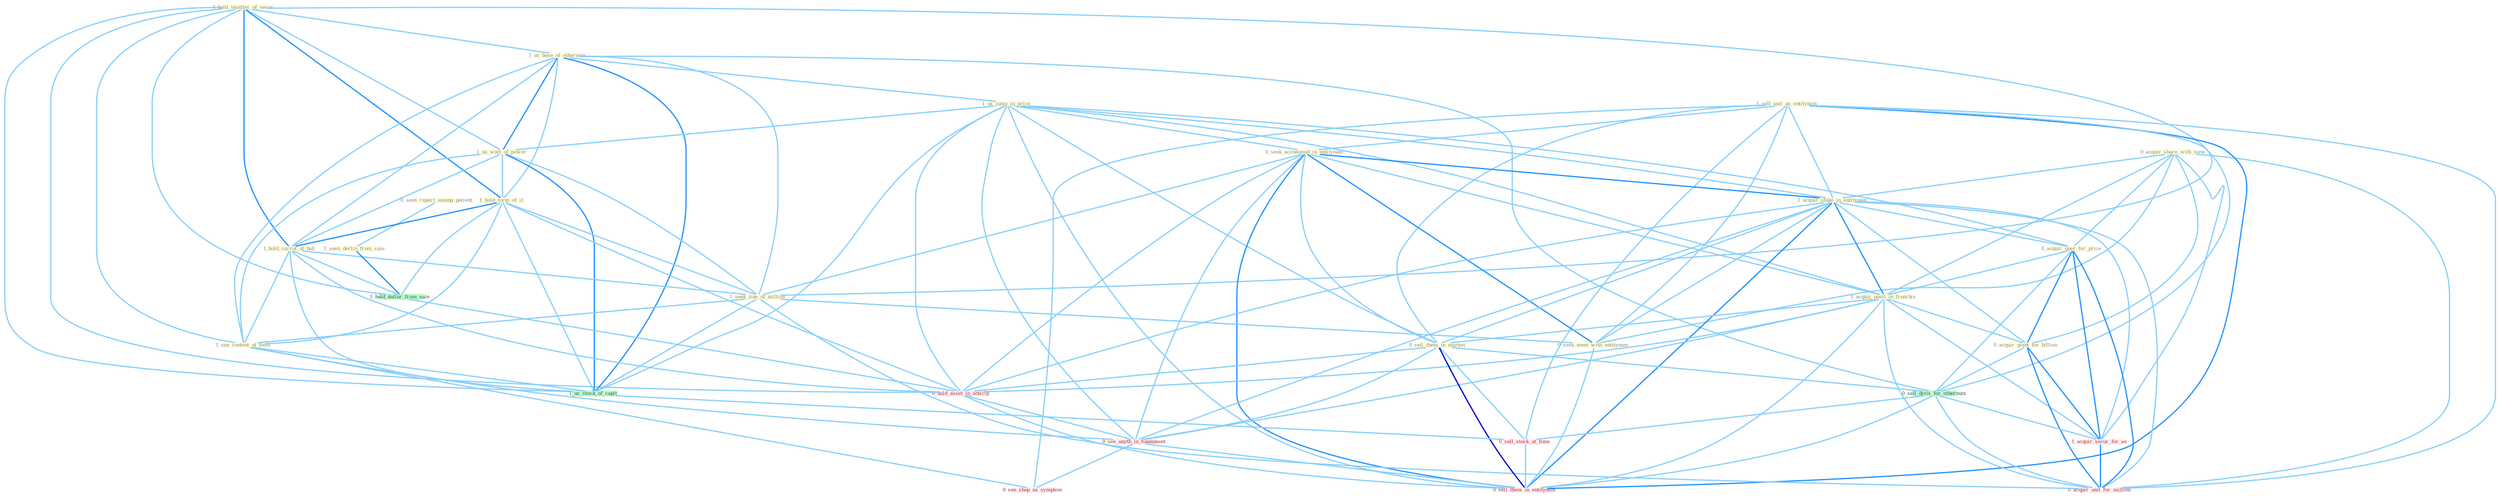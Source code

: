 Graph G{ 
    node
    [shape=polygon,style=filled,width=.5,height=.06,color="#BDFCC9",fixedsize=true,fontsize=4,
    fontcolor="#2f4f4f"];
    {node
    [color="#ffffe0", fontcolor="#8b7d6b"] "1_hold_smatter_of_secur " "1_us_base_of_othernum " "1_us_jump_in_price " "0_acquir_share_with_view " "1_us_watt_of_power " "0_seen_report_among_patient " "1_sell_unit_as_entitynam " "1_hold_form_of_it " "0_seek_accommod_in_entitynam " "1_acquir_stake_in_entitynam " "1_hold_carrot_of_bid " "0_acquir_oper_for_price " "1_seek_line_of_million " "1_see_content_of_field " "1_acquir_posit_in_franchis " "0_seek_meet_with_entitynam " "0_acquir_giant_for_billion " "1_seen_declin_from_sale " "0_sell_them_in_market "}
{node [color="#fff0f5", fontcolor="#b22222"] "1_acquir_secur_for_an " "0_hold_asset_in_anticip " "0_sell_stock_at_time " "0_see_anyth_in_fundament " "0_acquir_unit_for_million " "0_see_shop_as_symptom " "0_sell_them_in_entitynam "}
edge [color="#B0E2FF"];

	"1_hold_smatter_of_secur " -- "1_us_base_of_othernum " [w="1", color="#87cefa" ];
	"1_hold_smatter_of_secur " -- "1_us_watt_of_power " [w="1", color="#87cefa" ];
	"1_hold_smatter_of_secur " -- "1_hold_form_of_it " [w="2", color="#1e90ff" , len=0.8];
	"1_hold_smatter_of_secur " -- "1_hold_carrot_of_bid " [w="2", color="#1e90ff" , len=0.8];
	"1_hold_smatter_of_secur " -- "1_seek_line_of_million " [w="1", color="#87cefa" ];
	"1_hold_smatter_of_secur " -- "1_see_content_of_field " [w="1", color="#87cefa" ];
	"1_hold_smatter_of_secur " -- "1_us_stock_of_capit " [w="1", color="#87cefa" ];
	"1_hold_smatter_of_secur " -- "1_hold_dollar_from_sale " [w="1", color="#87cefa" ];
	"1_hold_smatter_of_secur " -- "0_hold_asset_in_anticip " [w="1", color="#87cefa" ];
	"1_us_base_of_othernum " -- "1_us_jump_in_price " [w="1", color="#87cefa" ];
	"1_us_base_of_othernum " -- "1_us_watt_of_power " [w="2", color="#1e90ff" , len=0.8];
	"1_us_base_of_othernum " -- "1_hold_form_of_it " [w="1", color="#87cefa" ];
	"1_us_base_of_othernum " -- "1_hold_carrot_of_bid " [w="1", color="#87cefa" ];
	"1_us_base_of_othernum " -- "1_seek_line_of_million " [w="1", color="#87cefa" ];
	"1_us_base_of_othernum " -- "1_see_content_of_field " [w="1", color="#87cefa" ];
	"1_us_base_of_othernum " -- "0_sell_divis_for_othernum " [w="1", color="#87cefa" ];
	"1_us_base_of_othernum " -- "1_us_stock_of_capit " [w="2", color="#1e90ff" , len=0.8];
	"1_us_jump_in_price " -- "1_us_watt_of_power " [w="1", color="#87cefa" ];
	"1_us_jump_in_price " -- "0_seek_accommod_in_entitynam " [w="1", color="#87cefa" ];
	"1_us_jump_in_price " -- "1_acquir_stake_in_entitynam " [w="1", color="#87cefa" ];
	"1_us_jump_in_price " -- "0_acquir_oper_for_price " [w="1", color="#87cefa" ];
	"1_us_jump_in_price " -- "1_acquir_posit_in_franchis " [w="1", color="#87cefa" ];
	"1_us_jump_in_price " -- "0_sell_them_in_market " [w="1", color="#87cefa" ];
	"1_us_jump_in_price " -- "1_us_stock_of_capit " [w="1", color="#87cefa" ];
	"1_us_jump_in_price " -- "0_hold_asset_in_anticip " [w="1", color="#87cefa" ];
	"1_us_jump_in_price " -- "0_see_anyth_in_fundament " [w="1", color="#87cefa" ];
	"1_us_jump_in_price " -- "0_sell_them_in_entitynam " [w="1", color="#87cefa" ];
	"0_acquir_share_with_view " -- "1_acquir_stake_in_entitynam " [w="1", color="#87cefa" ];
	"0_acquir_share_with_view " -- "0_acquir_oper_for_price " [w="1", color="#87cefa" ];
	"0_acquir_share_with_view " -- "1_acquir_posit_in_franchis " [w="1", color="#87cefa" ];
	"0_acquir_share_with_view " -- "0_seek_meet_with_entitynam " [w="1", color="#87cefa" ];
	"0_acquir_share_with_view " -- "0_acquir_giant_for_billion " [w="1", color="#87cefa" ];
	"0_acquir_share_with_view " -- "1_acquir_secur_for_an " [w="1", color="#87cefa" ];
	"0_acquir_share_with_view " -- "0_acquir_unit_for_million " [w="1", color="#87cefa" ];
	"1_us_watt_of_power " -- "1_hold_form_of_it " [w="1", color="#87cefa" ];
	"1_us_watt_of_power " -- "1_hold_carrot_of_bid " [w="1", color="#87cefa" ];
	"1_us_watt_of_power " -- "1_seek_line_of_million " [w="1", color="#87cefa" ];
	"1_us_watt_of_power " -- "1_see_content_of_field " [w="1", color="#87cefa" ];
	"1_us_watt_of_power " -- "1_us_stock_of_capit " [w="2", color="#1e90ff" , len=0.8];
	"0_seen_report_among_patient " -- "1_seen_declin_from_sale " [w="1", color="#87cefa" ];
	"1_sell_unit_as_entitynam " -- "0_seek_accommod_in_entitynam " [w="1", color="#87cefa" ];
	"1_sell_unit_as_entitynam " -- "1_acquir_stake_in_entitynam " [w="1", color="#87cefa" ];
	"1_sell_unit_as_entitynam " -- "0_seek_meet_with_entitynam " [w="1", color="#87cefa" ];
	"1_sell_unit_as_entitynam " -- "0_sell_them_in_market " [w="1", color="#87cefa" ];
	"1_sell_unit_as_entitynam " -- "0_sell_divis_for_othernum " [w="1", color="#87cefa" ];
	"1_sell_unit_as_entitynam " -- "0_sell_stock_at_time " [w="1", color="#87cefa" ];
	"1_sell_unit_as_entitynam " -- "0_acquir_unit_for_million " [w="1", color="#87cefa" ];
	"1_sell_unit_as_entitynam " -- "0_see_shop_as_symptom " [w="1", color="#87cefa" ];
	"1_sell_unit_as_entitynam " -- "0_sell_them_in_entitynam " [w="2", color="#1e90ff" , len=0.8];
	"1_hold_form_of_it " -- "1_hold_carrot_of_bid " [w="2", color="#1e90ff" , len=0.8];
	"1_hold_form_of_it " -- "1_seek_line_of_million " [w="1", color="#87cefa" ];
	"1_hold_form_of_it " -- "1_see_content_of_field " [w="1", color="#87cefa" ];
	"1_hold_form_of_it " -- "1_us_stock_of_capit " [w="1", color="#87cefa" ];
	"1_hold_form_of_it " -- "1_hold_dollar_from_sale " [w="1", color="#87cefa" ];
	"1_hold_form_of_it " -- "0_hold_asset_in_anticip " [w="1", color="#87cefa" ];
	"0_seek_accommod_in_entitynam " -- "1_acquir_stake_in_entitynam " [w="2", color="#1e90ff" , len=0.8];
	"0_seek_accommod_in_entitynam " -- "1_seek_line_of_million " [w="1", color="#87cefa" ];
	"0_seek_accommod_in_entitynam " -- "1_acquir_posit_in_franchis " [w="1", color="#87cefa" ];
	"0_seek_accommod_in_entitynam " -- "0_seek_meet_with_entitynam " [w="2", color="#1e90ff" , len=0.8];
	"0_seek_accommod_in_entitynam " -- "0_sell_them_in_market " [w="1", color="#87cefa" ];
	"0_seek_accommod_in_entitynam " -- "0_hold_asset_in_anticip " [w="1", color="#87cefa" ];
	"0_seek_accommod_in_entitynam " -- "0_see_anyth_in_fundament " [w="1", color="#87cefa" ];
	"0_seek_accommod_in_entitynam " -- "0_sell_them_in_entitynam " [w="2", color="#1e90ff" , len=0.8];
	"1_acquir_stake_in_entitynam " -- "0_acquir_oper_for_price " [w="1", color="#87cefa" ];
	"1_acquir_stake_in_entitynam " -- "1_acquir_posit_in_franchis " [w="2", color="#1e90ff" , len=0.8];
	"1_acquir_stake_in_entitynam " -- "0_seek_meet_with_entitynam " [w="1", color="#87cefa" ];
	"1_acquir_stake_in_entitynam " -- "0_acquir_giant_for_billion " [w="1", color="#87cefa" ];
	"1_acquir_stake_in_entitynam " -- "0_sell_them_in_market " [w="1", color="#87cefa" ];
	"1_acquir_stake_in_entitynam " -- "1_acquir_secur_for_an " [w="1", color="#87cefa" ];
	"1_acquir_stake_in_entitynam " -- "0_hold_asset_in_anticip " [w="1", color="#87cefa" ];
	"1_acquir_stake_in_entitynam " -- "0_see_anyth_in_fundament " [w="1", color="#87cefa" ];
	"1_acquir_stake_in_entitynam " -- "0_acquir_unit_for_million " [w="1", color="#87cefa" ];
	"1_acquir_stake_in_entitynam " -- "0_sell_them_in_entitynam " [w="2", color="#1e90ff" , len=0.8];
	"1_hold_carrot_of_bid " -- "1_seek_line_of_million " [w="1", color="#87cefa" ];
	"1_hold_carrot_of_bid " -- "1_see_content_of_field " [w="1", color="#87cefa" ];
	"1_hold_carrot_of_bid " -- "1_us_stock_of_capit " [w="1", color="#87cefa" ];
	"1_hold_carrot_of_bid " -- "1_hold_dollar_from_sale " [w="1", color="#87cefa" ];
	"1_hold_carrot_of_bid " -- "0_hold_asset_in_anticip " [w="1", color="#87cefa" ];
	"0_acquir_oper_for_price " -- "1_acquir_posit_in_franchis " [w="1", color="#87cefa" ];
	"0_acquir_oper_for_price " -- "0_acquir_giant_for_billion " [w="2", color="#1e90ff" , len=0.8];
	"0_acquir_oper_for_price " -- "0_sell_divis_for_othernum " [w="1", color="#87cefa" ];
	"0_acquir_oper_for_price " -- "1_acquir_secur_for_an " [w="2", color="#1e90ff" , len=0.8];
	"0_acquir_oper_for_price " -- "0_acquir_unit_for_million " [w="2", color="#1e90ff" , len=0.8];
	"1_seek_line_of_million " -- "1_see_content_of_field " [w="1", color="#87cefa" ];
	"1_seek_line_of_million " -- "0_seek_meet_with_entitynam " [w="1", color="#87cefa" ];
	"1_seek_line_of_million " -- "1_us_stock_of_capit " [w="1", color="#87cefa" ];
	"1_seek_line_of_million " -- "0_acquir_unit_for_million " [w="1", color="#87cefa" ];
	"1_see_content_of_field " -- "1_us_stock_of_capit " [w="1", color="#87cefa" ];
	"1_see_content_of_field " -- "0_see_anyth_in_fundament " [w="1", color="#87cefa" ];
	"1_see_content_of_field " -- "0_see_shop_as_symptom " [w="1", color="#87cefa" ];
	"1_acquir_posit_in_franchis " -- "0_acquir_giant_for_billion " [w="1", color="#87cefa" ];
	"1_acquir_posit_in_franchis " -- "0_sell_them_in_market " [w="1", color="#87cefa" ];
	"1_acquir_posit_in_franchis " -- "1_acquir_secur_for_an " [w="1", color="#87cefa" ];
	"1_acquir_posit_in_franchis " -- "0_hold_asset_in_anticip " [w="1", color="#87cefa" ];
	"1_acquir_posit_in_franchis " -- "0_see_anyth_in_fundament " [w="1", color="#87cefa" ];
	"1_acquir_posit_in_franchis " -- "0_acquir_unit_for_million " [w="1", color="#87cefa" ];
	"1_acquir_posit_in_franchis " -- "0_sell_them_in_entitynam " [w="1", color="#87cefa" ];
	"0_seek_meet_with_entitynam " -- "0_sell_them_in_entitynam " [w="1", color="#87cefa" ];
	"0_acquir_giant_for_billion " -- "0_sell_divis_for_othernum " [w="1", color="#87cefa" ];
	"0_acquir_giant_for_billion " -- "1_acquir_secur_for_an " [w="2", color="#1e90ff" , len=0.8];
	"0_acquir_giant_for_billion " -- "0_acquir_unit_for_million " [w="2", color="#1e90ff" , len=0.8];
	"1_seen_declin_from_sale " -- "1_hold_dollar_from_sale " [w="2", color="#1e90ff" , len=0.8];
	"0_sell_them_in_market " -- "0_sell_divis_for_othernum " [w="1", color="#87cefa" ];
	"0_sell_them_in_market " -- "0_hold_asset_in_anticip " [w="1", color="#87cefa" ];
	"0_sell_them_in_market " -- "0_sell_stock_at_time " [w="1", color="#87cefa" ];
	"0_sell_them_in_market " -- "0_see_anyth_in_fundament " [w="1", color="#87cefa" ];
	"0_sell_them_in_market " -- "0_sell_them_in_entitynam " [w="3", color="#0000cd" , len=0.6];
	"0_sell_divis_for_othernum " -- "1_acquir_secur_for_an " [w="1", color="#87cefa" ];
	"0_sell_divis_for_othernum " -- "0_sell_stock_at_time " [w="1", color="#87cefa" ];
	"0_sell_divis_for_othernum " -- "0_acquir_unit_for_million " [w="1", color="#87cefa" ];
	"0_sell_divis_for_othernum " -- "0_sell_them_in_entitynam " [w="1", color="#87cefa" ];
	"1_acquir_secur_for_an " -- "0_acquir_unit_for_million " [w="2", color="#1e90ff" , len=0.8];
	"1_us_stock_of_capit " -- "0_sell_stock_at_time " [w="1", color="#87cefa" ];
	"1_hold_dollar_from_sale " -- "0_hold_asset_in_anticip " [w="1", color="#87cefa" ];
	"0_hold_asset_in_anticip " -- "0_see_anyth_in_fundament " [w="1", color="#87cefa" ];
	"0_hold_asset_in_anticip " -- "0_sell_them_in_entitynam " [w="1", color="#87cefa" ];
	"0_sell_stock_at_time " -- "0_sell_them_in_entitynam " [w="1", color="#87cefa" ];
	"0_see_anyth_in_fundament " -- "0_see_shop_as_symptom " [w="1", color="#87cefa" ];
	"0_see_anyth_in_fundament " -- "0_sell_them_in_entitynam " [w="1", color="#87cefa" ];
}